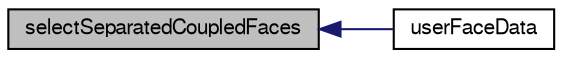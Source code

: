 digraph "selectSeparatedCoupledFaces"
{
  bgcolor="transparent";
  edge [fontname="FreeSans",fontsize="10",labelfontname="FreeSans",labelfontsize="10"];
  node [fontname="FreeSans",fontsize="10",shape=record];
  rankdir="LR";
  Node10890 [label="selectSeparatedCoupledFaces",height=0.2,width=0.4,color="black", fillcolor="grey75", style="filled", fontcolor="black"];
  Node10890 -> Node10891 [dir="back",color="midnightblue",fontsize="10",style="solid",fontname="FreeSans"];
  Node10891 [label="userFaceData",height=0.2,width=0.4,color="black",URL="$a24662.html#a2cb6efa4184bedfbed60b069881c26a3"];
}
